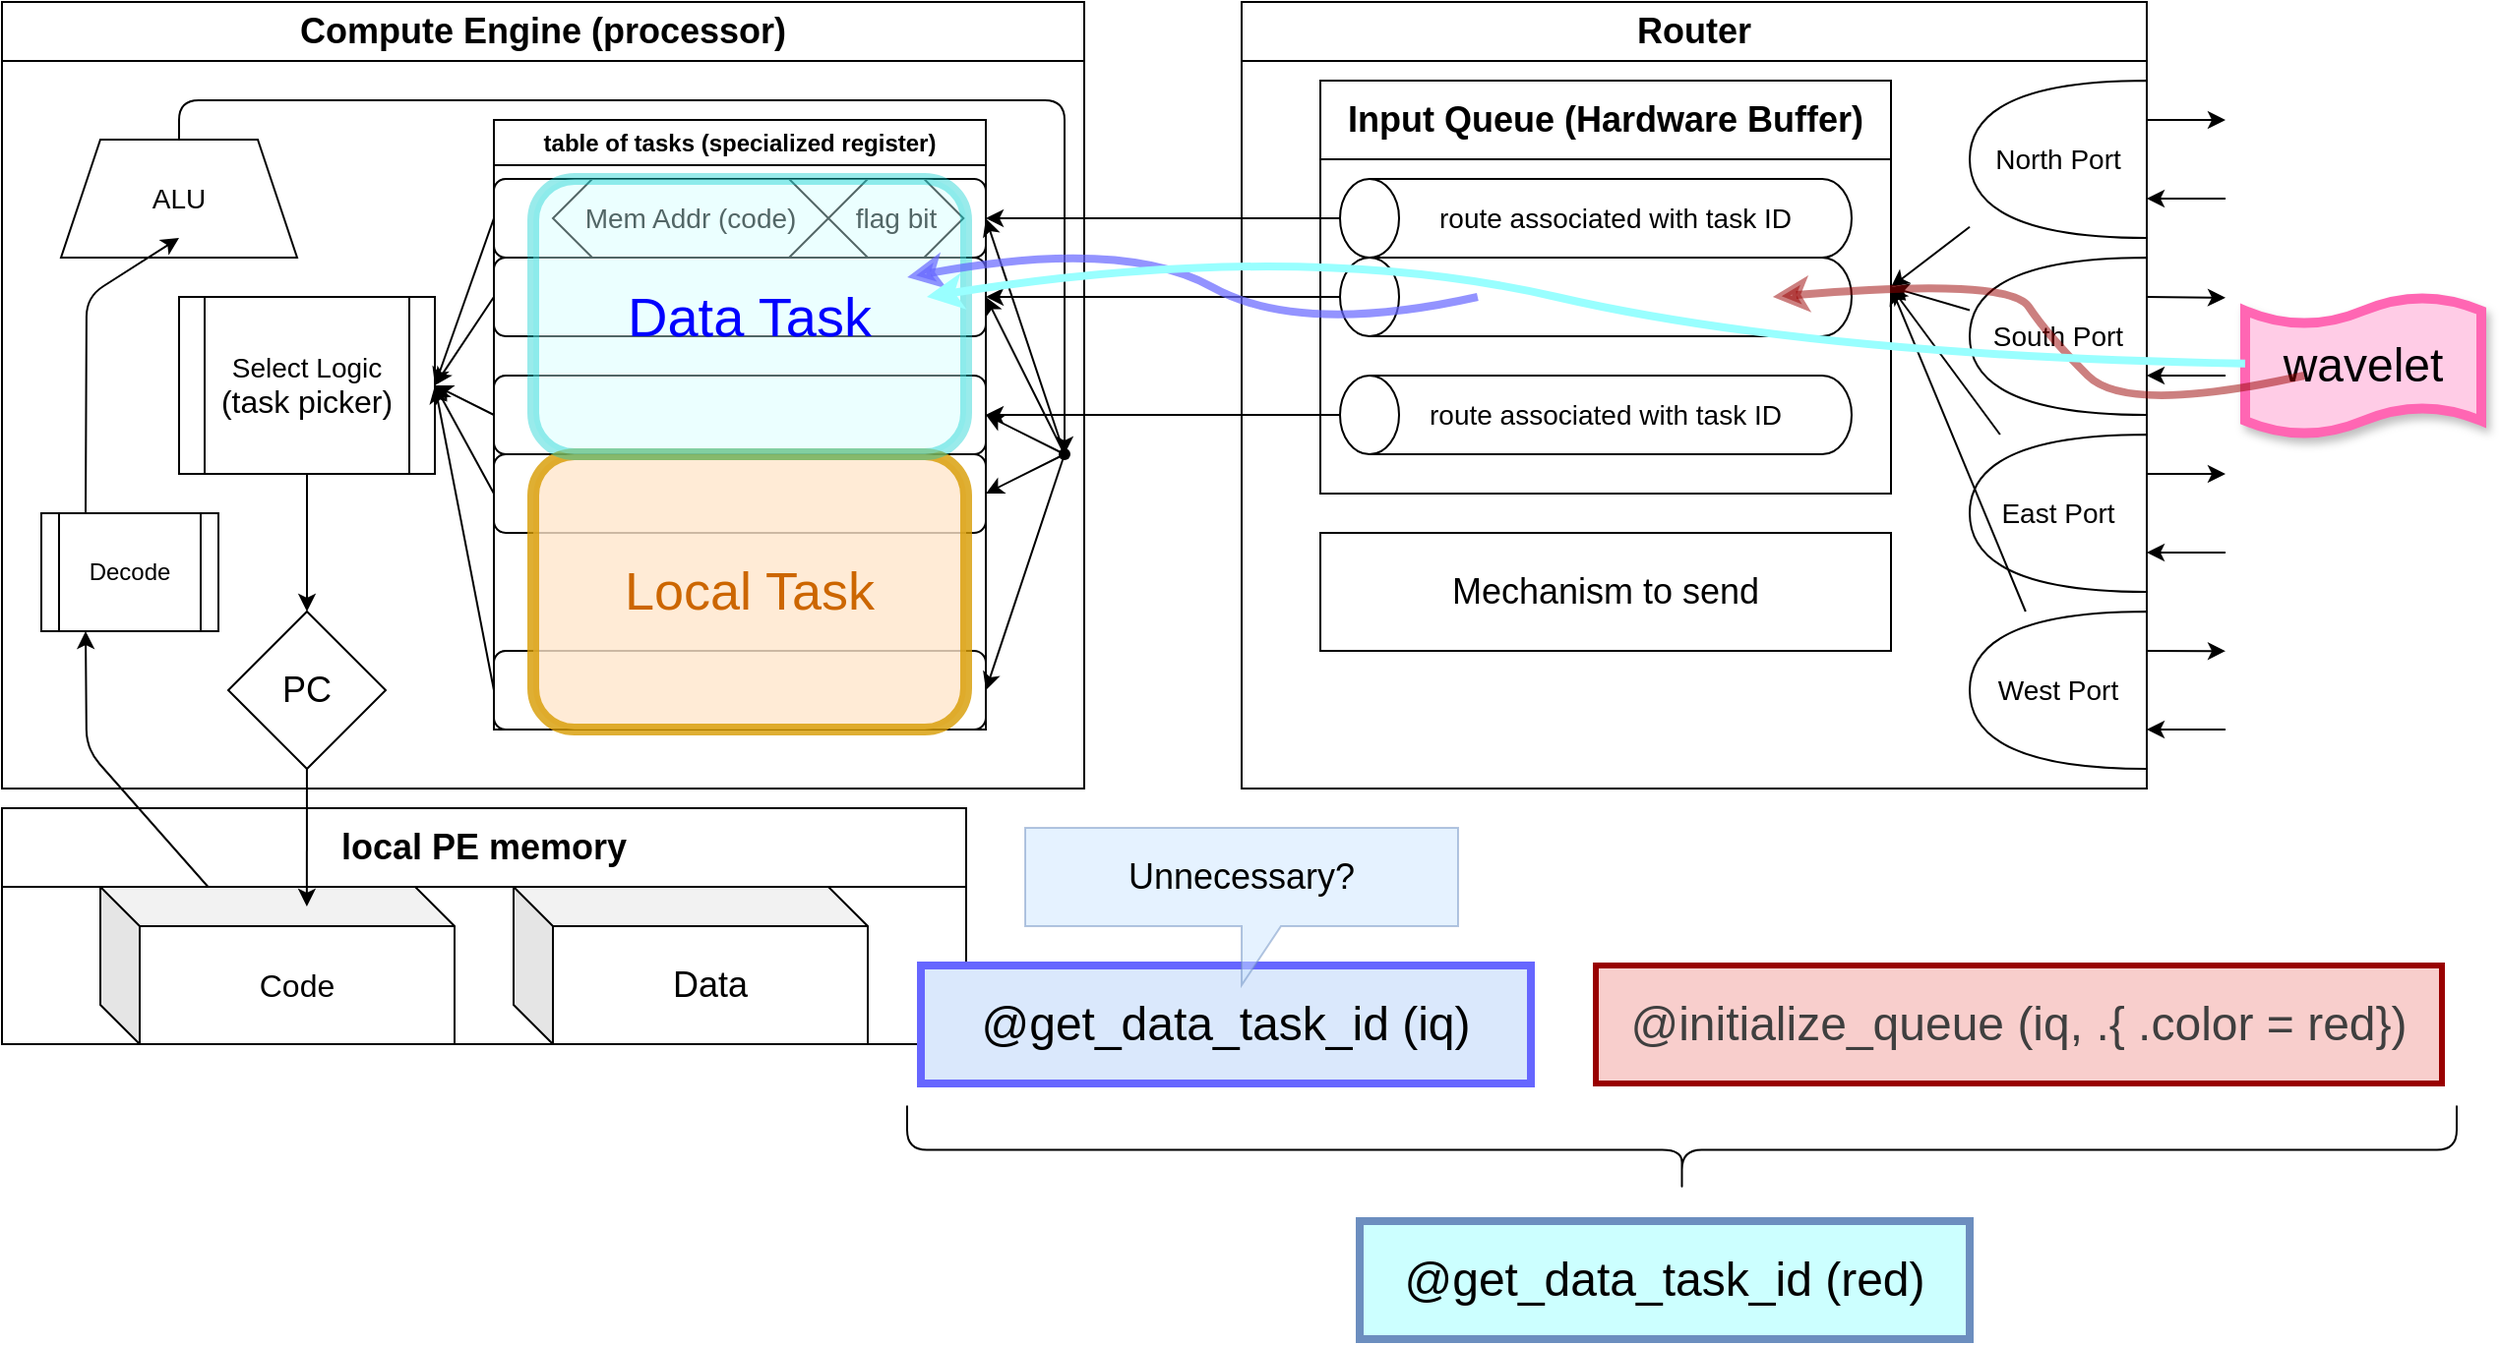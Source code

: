 <mxfile scale="4" border="0">
    <diagram id="1w3zh8Y8zIVVGSpIhVbL" name="example">
        <mxGraphModel dx="368" dy="537" grid="1" gridSize="10" guides="1" tooltips="1" connect="1" arrows="1" fold="1" page="1" pageScale="1" pageWidth="1654" pageHeight="1169" background="#ffffff" math="0" shadow="0">
            <root>
                <mxCell id="0"/>
                <mxCell id="1" parent="0"/>
                <mxCell id="13" value="&lt;font style=&quot;font-size: 18px;&quot;&gt;Compute Engine (processor)&lt;/font&gt;" style="swimlane;whiteSpace=wrap;html=1;startSize=30;" parent="1" vertex="1">
                    <mxGeometry x="50" y="310" width="550" height="400" as="geometry"/>
                </mxCell>
                <mxCell id="14" value="&lt;font style=&quot;font-size: 14px;&quot;&gt;ALU&lt;/font&gt;" style="shape=trapezoid;perimeter=trapezoidPerimeter;whiteSpace=wrap;html=1;fixedSize=1;" parent="13" vertex="1">
                    <mxGeometry x="30" y="70" width="120" height="60" as="geometry"/>
                </mxCell>
                <mxCell id="28" style="edgeStyle=none;html=1;entryX=0.5;entryY=0;entryDx=0;entryDy=0;" parent="13" source="7" target="26" edge="1">
                    <mxGeometry relative="1" as="geometry">
                        <Array as="points">
                            <mxPoint x="155" y="270"/>
                        </Array>
                    </mxGeometry>
                </mxCell>
                <mxCell id="7" value="&lt;font style=&quot;font-size: 14px;&quot;&gt;&lt;font style=&quot;&quot;&gt;Select&amp;nbsp;&lt;/font&gt;&lt;span style=&quot;background-color: transparent;&quot;&gt;Logic&lt;/span&gt;&lt;/font&gt;&lt;div&gt;&lt;font size=&quot;3&quot;&gt;(task picker)&lt;/font&gt;&lt;/div&gt;" style="shape=process;whiteSpace=wrap;html=1;backgroundOutline=1;" parent="13" vertex="1">
                    <mxGeometry x="90" y="150" width="130" height="90" as="geometry"/>
                </mxCell>
                <mxCell id="26" value="&lt;font style=&quot;font-size: 18px;&quot;&gt;PC&lt;/font&gt;" style="rhombus;whiteSpace=wrap;html=1;" parent="13" vertex="1">
                    <mxGeometry x="115" y="310" width="80" height="80" as="geometry"/>
                </mxCell>
                <mxCell id="36" value="Decode" style="shape=process;whiteSpace=wrap;html=1;backgroundOutline=1;" parent="13" vertex="1">
                    <mxGeometry x="20" y="260" width="90" height="60" as="geometry"/>
                </mxCell>
                <mxCell id="9" style="edgeStyle=none;html=1;exitX=0;exitY=0.5;exitDx=0;exitDy=0;entryX=1;entryY=0.5;entryDx=0;entryDy=0;" parent="13" source="3" target="7" edge="1">
                    <mxGeometry relative="1" as="geometry"/>
                </mxCell>
                <mxCell id="11" style="edgeStyle=none;html=1;exitX=0;exitY=0.5;exitDx=0;exitDy=0;entryX=1;entryY=0.5;entryDx=0;entryDy=0;" parent="13" source="6" target="7" edge="1">
                    <mxGeometry relative="1" as="geometry">
                        <mxPoint x="160" y="210" as="targetPoint"/>
                    </mxGeometry>
                </mxCell>
                <mxCell id="12" style="edgeStyle=none;html=1;exitX=0;exitY=0.5;exitDx=0;exitDy=0;entryX=1;entryY=0.5;entryDx=0;entryDy=0;" parent="13" source="5" target="7" edge="1">
                    <mxGeometry relative="1" as="geometry">
                        <mxPoint x="160" y="260" as="targetPoint"/>
                    </mxGeometry>
                </mxCell>
                <mxCell id="10" style="edgeStyle=none;html=1;exitX=0;exitY=0.5;exitDx=0;exitDy=0;entryX=1;entryY=0.5;entryDx=0;entryDy=0;" parent="13" source="4" target="7" edge="1">
                    <mxGeometry relative="1" as="geometry">
                        <mxPoint x="150" y="200" as="targetPoint"/>
                    </mxGeometry>
                </mxCell>
                <mxCell id="38" style="edgeStyle=none;html=1;exitX=0.25;exitY=0;exitDx=0;exitDy=0;entryX=0.5;entryY=0.833;entryDx=0;entryDy=0;entryPerimeter=0;" parent="13" source="36" target="14" edge="1">
                    <mxGeometry relative="1" as="geometry">
                        <Array as="points">
                            <mxPoint x="43" y="150"/>
                        </Array>
                    </mxGeometry>
                </mxCell>
                <mxCell id="39" value="" style="group" vertex="1" connectable="0" parent="13">
                    <mxGeometry x="250" y="60" width="250" height="310" as="geometry"/>
                </mxCell>
                <mxCell id="3" value="" style="rounded=1;whiteSpace=wrap;html=1;" parent="39" vertex="1">
                    <mxGeometry y="30" width="250.0" height="40" as="geometry"/>
                </mxCell>
                <mxCell id="2" value="table of tasks (specialized register)" style="swimlane;whiteSpace=wrap;html=1;" parent="39" vertex="1">
                    <mxGeometry width="250.0" height="310" as="geometry"/>
                </mxCell>
                <mxCell id="6" value="" style="rounded=1;whiteSpace=wrap;html=1;" parent="2" vertex="1">
                    <mxGeometry y="130" width="250.0" height="40" as="geometry"/>
                </mxCell>
                <mxCell id="5" value="" style="rounded=1;whiteSpace=wrap;html=1;" parent="2" vertex="1">
                    <mxGeometry y="270" width="250.0" height="40" as="geometry"/>
                </mxCell>
                <mxCell id="4" value="" style="rounded=1;whiteSpace=wrap;html=1;" parent="2" vertex="1">
                    <mxGeometry y="70" width="250.0" height="40" as="geometry"/>
                </mxCell>
                <mxCell id="43" value="" style="rounded=1;whiteSpace=wrap;html=1;" vertex="1" parent="2">
                    <mxGeometry y="170" width="250.0" height="40" as="geometry"/>
                </mxCell>
                <mxCell id="lTQZ8dkTj6trxgzpwAS2-74" value="&lt;font style=&quot;color: rgb(204, 102, 0); font-size: 27px;&quot;&gt;Local Task&lt;/font&gt;" style="rounded=1;whiteSpace=wrap;html=1;opacity=80;strokeWidth=6;glass=0;fillColor=#ffe6cc;strokeColor=#d79b00;" vertex="1" parent="2">
                    <mxGeometry x="20" y="170" width="220" height="140" as="geometry"/>
                </mxCell>
                <mxCell id="24" value="&lt;font style=&quot;font-size: 14px;&quot;&gt;Mem Addr (code)&lt;/font&gt;" style="shape=hexagon;perimeter=hexagonPerimeter2;whiteSpace=wrap;html=1;fixedSize=1;" parent="39" vertex="1">
                    <mxGeometry x="30" y="30" width="140" height="40" as="geometry"/>
                </mxCell>
                <mxCell id="25" value="&lt;font style=&quot;font-size: 14px;&quot;&gt;flag bit&lt;/font&gt;" style="shape=hexagon;perimeter=hexagonPerimeter2;whiteSpace=wrap;html=1;fixedSize=1;" parent="39" vertex="1">
                    <mxGeometry x="170" y="30" width="68.64" height="40" as="geometry"/>
                </mxCell>
                <mxCell id="lTQZ8dkTj6trxgzpwAS2-73" value="&lt;font style=&quot;color: rgb(0, 0, 255); font-size: 28px;&quot;&gt;Data Task&lt;/font&gt;" style="rounded=1;whiteSpace=wrap;html=1;opacity=40;strokeWidth=6;glass=0;fillColor=#CCFFFF;strokeColor=#00CCCC;fillStyle=auto;" vertex="1" parent="39">
                    <mxGeometry x="20" y="30" width="220" height="140" as="geometry"/>
                </mxCell>
                <mxCell id="45" style="edgeStyle=none;html=1;exitX=0;exitY=0.5;exitDx=0;exitDy=0;entryX=1;entryY=0.5;entryDx=0;entryDy=0;" edge="1" parent="13" source="43" target="7">
                    <mxGeometry relative="1" as="geometry"/>
                </mxCell>
                <mxCell id="16" value="&lt;font style=&quot;font-size: 18px;&quot;&gt;Router&lt;/font&gt;" style="swimlane;whiteSpace=wrap;html=1;startSize=30;" parent="1" vertex="1">
                    <mxGeometry x="680" y="310" width="460" height="400" as="geometry"/>
                </mxCell>
                <mxCell id="40" value="&lt;font style=&quot;font-size: 18px;&quot;&gt;Input Queue (Hardware Buffer)&lt;/font&gt;" style="swimlane;whiteSpace=wrap;html=1;startSize=40;" vertex="1" parent="16">
                    <mxGeometry x="40" y="40" width="290" height="210" as="geometry"/>
                </mxCell>
                <mxCell id="41" value="" style="shape=cylinder3;whiteSpace=wrap;html=1;boundedLbl=1;backgroundOutline=1;size=15;rotation=-90;" vertex="1" parent="40">
                    <mxGeometry x="120" y="-60" width="40" height="260" as="geometry"/>
                </mxCell>
                <mxCell id="42" value="" style="shape=cylinder3;whiteSpace=wrap;html=1;boundedLbl=1;backgroundOutline=1;size=15;rotation=-90;" vertex="1" parent="40">
                    <mxGeometry x="120" y="40" width="40" height="260" as="geometry"/>
                </mxCell>
                <mxCell id="48" value="&lt;font style=&quot;font-size: 14px;&quot;&gt;route associated with task ID&lt;/font&gt;" style="text;html=1;align=center;verticalAlign=middle;whiteSpace=wrap;rounded=0;" vertex="1" parent="40">
                    <mxGeometry x="50" y="55" width="200" height="30" as="geometry"/>
                </mxCell>
                <mxCell id="49" value="&lt;font style=&quot;font-size: 14px;&quot;&gt;route associated with task ID&lt;/font&gt;" style="text;html=1;align=center;verticalAlign=middle;whiteSpace=wrap;rounded=0;" vertex="1" parent="40">
                    <mxGeometry x="45" y="155" width="200" height="30" as="geometry"/>
                </mxCell>
                <mxCell id="50" value="" style="shape=cylinder3;whiteSpace=wrap;html=1;boundedLbl=1;backgroundOutline=1;size=15;rotation=-90;" vertex="1" parent="40">
                    <mxGeometry x="120" y="-20" width="40" height="260" as="geometry"/>
                </mxCell>
                <mxCell id="53" value="&lt;font style=&quot;font-size: 18px;&quot;&gt;Mechanism to send&lt;/font&gt;" style="rounded=0;whiteSpace=wrap;html=1;" vertex="1" parent="16">
                    <mxGeometry x="40" y="270" width="290" height="60" as="geometry"/>
                </mxCell>
                <mxCell id="66" value="" style="group" vertex="1" connectable="0" parent="16">
                    <mxGeometry x="370" y="40" width="130" height="350" as="geometry"/>
                </mxCell>
                <mxCell id="58" style="edgeStyle=none;html=1;exitX=0;exitY=0.75;exitDx=0;exitDy=0;exitPerimeter=0;" edge="1" parent="66" source="54">
                    <mxGeometry relative="1" as="geometry">
                        <mxPoint x="130" y="20" as="targetPoint"/>
                    </mxGeometry>
                </mxCell>
                <mxCell id="54" value="&lt;font style=&quot;font-size: 14px;&quot;&gt;North Port&lt;/font&gt;" style="shape=or;whiteSpace=wrap;html=1;direction=west;" vertex="1" parent="66">
                    <mxGeometry width="90" height="80" as="geometry"/>
                </mxCell>
                <mxCell id="60" style="edgeStyle=none;html=1;exitX=0;exitY=0.75;exitDx=0;exitDy=0;exitPerimeter=0;" edge="1" parent="66" source="55">
                    <mxGeometry relative="1" as="geometry">
                        <mxPoint x="130" y="110.4" as="targetPoint"/>
                    </mxGeometry>
                </mxCell>
                <mxCell id="55" value="&lt;font style=&quot;font-size: 14px;&quot;&gt;South Port&lt;/font&gt;" style="shape=or;whiteSpace=wrap;html=1;direction=west;" vertex="1" parent="66">
                    <mxGeometry y="90" width="90" height="80" as="geometry"/>
                </mxCell>
                <mxCell id="62" style="edgeStyle=none;html=1;exitX=0;exitY=0.75;exitDx=0;exitDy=0;exitPerimeter=0;" edge="1" parent="66" source="56">
                    <mxGeometry relative="1" as="geometry">
                        <mxPoint x="130" y="200" as="targetPoint"/>
                    </mxGeometry>
                </mxCell>
                <mxCell id="56" value="&lt;font style=&quot;font-size: 14px;&quot;&gt;East Port&lt;/font&gt;" style="shape=or;whiteSpace=wrap;html=1;direction=west;" vertex="1" parent="66">
                    <mxGeometry y="180" width="90" height="80" as="geometry"/>
                </mxCell>
                <mxCell id="64" style="edgeStyle=none;html=1;exitX=0;exitY=0.75;exitDx=0;exitDy=0;exitPerimeter=0;" edge="1" parent="66" source="57">
                    <mxGeometry relative="1" as="geometry">
                        <mxPoint x="130" y="290.091" as="targetPoint"/>
                    </mxGeometry>
                </mxCell>
                <mxCell id="57" value="&lt;font style=&quot;font-size: 14px;&quot;&gt;West Port&lt;/font&gt;" style="shape=or;whiteSpace=wrap;html=1;direction=west;" vertex="1" parent="66">
                    <mxGeometry y="270" width="90" height="80" as="geometry"/>
                </mxCell>
                <mxCell id="68" style="edgeStyle=none;html=1;entryX=1;entryY=0.5;entryDx=0;entryDy=0;" edge="1" parent="16" source="54" target="40">
                    <mxGeometry relative="1" as="geometry"/>
                </mxCell>
                <mxCell id="69" style="edgeStyle=none;html=1;entryX=1;entryY=0.5;entryDx=0;entryDy=0;" edge="1" parent="16" source="55" target="40">
                    <mxGeometry relative="1" as="geometry">
                        <mxPoint x="340.0" y="160" as="targetPoint"/>
                    </mxGeometry>
                </mxCell>
                <mxCell id="70" style="edgeStyle=none;html=1;entryX=1;entryY=0.5;entryDx=0;entryDy=0;" edge="1" parent="16" source="56" target="40">
                    <mxGeometry relative="1" as="geometry"/>
                </mxCell>
                <mxCell id="71" style="edgeStyle=none;html=1;entryX=1;entryY=0.5;entryDx=0;entryDy=0;" edge="1" parent="16" source="57" target="40">
                    <mxGeometry relative="1" as="geometry"/>
                </mxCell>
                <mxCell id="20" style="edgeStyle=none;html=1;entryX=1;entryY=0.5;entryDx=0;entryDy=0;" parent="1" source="17" target="3" edge="1">
                    <mxGeometry relative="1" as="geometry"/>
                </mxCell>
                <mxCell id="21" style="edgeStyle=none;html=1;entryX=1;entryY=0.5;entryDx=0;entryDy=0;" parent="1" source="17" target="4" edge="1">
                    <mxGeometry relative="1" as="geometry"/>
                </mxCell>
                <mxCell id="22" style="edgeStyle=none;html=1;entryX=1;entryY=0.5;entryDx=0;entryDy=0;" parent="1" source="17" target="6" edge="1">
                    <mxGeometry relative="1" as="geometry"/>
                </mxCell>
                <mxCell id="23" style="edgeStyle=none;html=1;entryX=1;entryY=0.5;entryDx=0;entryDy=0;" parent="1" source="17" target="5" edge="1">
                    <mxGeometry relative="1" as="geometry"/>
                </mxCell>
                <mxCell id="44" style="edgeStyle=none;html=1;entryX=1;entryY=0.5;entryDx=0;entryDy=0;" edge="1" parent="1" source="17" target="43">
                    <mxGeometry relative="1" as="geometry"/>
                </mxCell>
                <mxCell id="17" value="" style="shape=waypoint;sketch=0;fillStyle=solid;size=6;pointerEvents=1;points=[];fillColor=none;resizable=0;rotatable=0;perimeter=centerPerimeter;snapToPoint=1;" parent="1" vertex="1">
                    <mxGeometry x="580" y="530" width="20" height="20" as="geometry"/>
                </mxCell>
                <mxCell id="19" style="edgeStyle=none;html=1;exitX=0.5;exitY=0;exitDx=0;exitDy=0;entryX=0.617;entryY=0.988;entryDx=0;entryDy=0;entryPerimeter=0;" parent="1" source="14" target="17" edge="1">
                    <mxGeometry relative="1" as="geometry">
                        <Array as="points">
                            <mxPoint x="140" y="360"/>
                            <mxPoint x="590" y="360"/>
                        </Array>
                    </mxGeometry>
                </mxCell>
                <mxCell id="29" value="&lt;span style=&quot;font-size: 18px;&quot;&gt;local PE memory&lt;/span&gt;" style="swimlane;whiteSpace=wrap;html=1;startSize=40;" parent="1" vertex="1">
                    <mxGeometry x="50" y="720" width="490" height="120" as="geometry"/>
                </mxCell>
                <mxCell id="30" value="&lt;font size=&quot;3&quot;&gt;Code&lt;/font&gt;" style="shape=cube;whiteSpace=wrap;html=1;boundedLbl=1;backgroundOutline=1;darkOpacity=0.05;darkOpacity2=0.1;" parent="29" vertex="1">
                    <mxGeometry x="50" y="40" width="180" height="80" as="geometry"/>
                </mxCell>
                <mxCell id="31" value="&lt;font style=&quot;font-size: 18px;&quot;&gt;Data&lt;/font&gt;" style="shape=cube;whiteSpace=wrap;html=1;boundedLbl=1;backgroundOutline=1;darkOpacity=0.05;darkOpacity2=0.1;" parent="29" vertex="1">
                    <mxGeometry x="260" y="40" width="180" height="80" as="geometry"/>
                </mxCell>
                <mxCell id="32" style="edgeStyle=none;html=1;entryX=0.583;entryY=0.125;entryDx=0;entryDy=0;entryPerimeter=0;" parent="1" source="26" target="30" edge="1">
                    <mxGeometry relative="1" as="geometry"/>
                </mxCell>
                <mxCell id="37" style="edgeStyle=none;html=1;entryX=0.25;entryY=1;entryDx=0;entryDy=0;" parent="1" source="30" target="36" edge="1">
                    <mxGeometry relative="1" as="geometry">
                        <Array as="points">
                            <mxPoint x="93" y="690"/>
                        </Array>
                    </mxGeometry>
                </mxCell>
                <mxCell id="46" style="edgeStyle=none;html=1;" edge="1" parent="1" source="41" target="3">
                    <mxGeometry relative="1" as="geometry">
                        <mxPoint x="630" y="380" as="targetPoint"/>
                    </mxGeometry>
                </mxCell>
                <mxCell id="47" style="edgeStyle=none;html=1;entryX=1;entryY=0.5;entryDx=0;entryDy=0;" edge="1" parent="1" source="42" target="6">
                    <mxGeometry relative="1" as="geometry"/>
                </mxCell>
                <mxCell id="51" style="edgeStyle=none;html=1;entryX=1;entryY=0.5;entryDx=0;entryDy=0;" edge="1" parent="1" source="50" target="4">
                    <mxGeometry relative="1" as="geometry"/>
                </mxCell>
                <mxCell id="59" value="" style="endArrow=classic;html=1;entryX=0;entryY=0.25;entryDx=0;entryDy=0;entryPerimeter=0;" edge="1" parent="1" target="54">
                    <mxGeometry width="50" height="50" relative="1" as="geometry">
                        <mxPoint x="1180" y="410" as="sourcePoint"/>
                        <mxPoint x="1200" y="430" as="targetPoint"/>
                    </mxGeometry>
                </mxCell>
                <mxCell id="61" value="" style="endArrow=classic;html=1;entryX=0;entryY=0.25;entryDx=0;entryDy=0;entryPerimeter=0;" edge="1" parent="1" target="55">
                    <mxGeometry width="50" height="50" relative="1" as="geometry">
                        <mxPoint x="1180" y="500" as="sourcePoint"/>
                        <mxPoint x="1200" y="500" as="targetPoint"/>
                    </mxGeometry>
                </mxCell>
                <mxCell id="63" value="" style="endArrow=classic;html=1;entryX=0;entryY=0.25;entryDx=0;entryDy=0;entryPerimeter=0;" edge="1" parent="1" target="56">
                    <mxGeometry width="50" height="50" relative="1" as="geometry">
                        <mxPoint x="1180" y="590" as="sourcePoint"/>
                        <mxPoint x="1180" y="520" as="targetPoint"/>
                    </mxGeometry>
                </mxCell>
                <mxCell id="65" value="" style="endArrow=classic;html=1;entryX=0;entryY=0.25;entryDx=0;entryDy=0;entryPerimeter=0;" edge="1" parent="1" target="57">
                    <mxGeometry width="50" height="50" relative="1" as="geometry">
                        <mxPoint x="1180" y="680" as="sourcePoint"/>
                        <mxPoint x="1180" y="520" as="targetPoint"/>
                    </mxGeometry>
                </mxCell>
                <mxCell id="lTQZ8dkTj6trxgzpwAS2-71" value="&lt;font style=&quot;font-size: 24px;&quot;&gt;wavelet&lt;/font&gt;" style="shape=tape;whiteSpace=wrap;html=1;size=0.2;strokeWidth=5;shadow=1;strokeColor=#FF66B3;fillColor=#FFCCE6;" vertex="1" parent="1">
                    <mxGeometry x="1190" y="460" width="120" height="70" as="geometry"/>
                </mxCell>
                <mxCell id="lTQZ8dkTj6trxgzpwAS2-72" value="" style="curved=1;endArrow=classic;html=1;entryX=0.5;entryY=0.846;entryDx=0;entryDy=0;strokeWidth=4;opacity=50;entryPerimeter=0;strokeColor=#990000;" edge="1" parent="1" target="50">
                    <mxGeometry width="50" height="50" relative="1" as="geometry">
                        <mxPoint x="1220" y="500" as="sourcePoint"/>
                        <mxPoint x="1130" y="550" as="targetPoint"/>
                        <Array as="points">
                            <mxPoint x="1130" y="520"/>
                            <mxPoint x="1090" y="480"/>
                            <mxPoint x="1070" y="450"/>
                        </Array>
                    </mxGeometry>
                </mxCell>
                <mxCell id="lTQZ8dkTj6trxgzpwAS2-75" value="&lt;span style=&quot;color: rgb(63, 63, 63); font-size: 24px;&quot;&gt;@initialize_queue (iq, .{ .color = red})&lt;/span&gt;" style="rounded=0;whiteSpace=wrap;html=1;fillColor=#f8cecc;strokeColor=#990000;strokeWidth=3;align=center;" vertex="1" parent="1">
                    <mxGeometry x="860" y="800" width="430" height="60" as="geometry"/>
                </mxCell>
                <mxCell id="lTQZ8dkTj6trxgzpwAS2-77" value="&lt;font style=&quot;font-size: 24px;&quot;&gt;@get_data_task_id (iq)&lt;/font&gt;" style="rounded=0;whiteSpace=wrap;html=1;fillColor=#dae8fc;strokeColor=#6666FF;strokeWidth=4;" vertex="1" parent="1">
                    <mxGeometry x="517" y="800" width="310" height="60" as="geometry"/>
                </mxCell>
                <mxCell id="lTQZ8dkTj6trxgzpwAS2-78" value="" style="shape=curlyBracket;whiteSpace=wrap;html=1;rounded=1;flipH=1;labelPosition=right;verticalLabelPosition=middle;align=left;verticalAlign=middle;rotation=90;" vertex="1" parent="1">
                    <mxGeometry x="881.25" y="500" width="45" height="787.5" as="geometry"/>
                </mxCell>
                <mxCell id="lTQZ8dkTj6trxgzpwAS2-79" value="&lt;font style=&quot;font-size: 24px;&quot;&gt;@get_data_task_id (red)&lt;/font&gt;" style="rounded=0;whiteSpace=wrap;html=1;fillColor=#CCFFFF;strokeColor=#6c8ebf;strokeWidth=4;" vertex="1" parent="1">
                    <mxGeometry x="740" y="930" width="310" height="60" as="geometry"/>
                </mxCell>
                <mxCell id="lTQZ8dkTj6trxgzpwAS2-80" value="" style="curved=1;endArrow=classic;html=1;entryX=0.864;entryY=0.357;entryDx=0;entryDy=0;entryPerimeter=0;exitX=0.5;exitY=0.269;exitDx=0;exitDy=0;exitPerimeter=0;strokeWidth=4;strokeColor=#6666FF;opacity=70;" edge="1" parent="1" source="50" target="lTQZ8dkTj6trxgzpwAS2-73">
                    <mxGeometry width="50" height="50" relative="1" as="geometry">
                        <mxPoint x="770" y="490" as="sourcePoint"/>
                        <mxPoint x="870" y="600" as="targetPoint"/>
                        <Array as="points">
                            <mxPoint x="710" y="480"/>
                            <mxPoint x="620" y="430"/>
                        </Array>
                    </mxGeometry>
                </mxCell>
                <mxCell id="lTQZ8dkTj6trxgzpwAS2-82" value="" style="curved=1;endArrow=classic;html=1;entryX=0.864;entryY=0.357;entryDx=0;entryDy=0;entryPerimeter=0;strokeWidth=4;strokeColor=#99FFFF;" edge="1" parent="1" source="lTQZ8dkTj6trxgzpwAS2-71">
                    <mxGeometry width="50" height="50" relative="1" as="geometry">
                        <mxPoint x="810" y="470" as="sourcePoint"/>
                        <mxPoint x="520" y="460" as="targetPoint"/>
                        <Array as="points">
                            <mxPoint x="970" y="490"/>
                            <mxPoint x="710" y="430"/>
                        </Array>
                    </mxGeometry>
                </mxCell>
                <mxCell id="lTQZ8dkTj6trxgzpwAS2-83" value="&lt;font style=&quot;font-size: 18px;&quot;&gt;&lt;font style=&quot;&quot;&gt;Unnecessary&lt;/font&gt;?&lt;/font&gt;" style="shape=callout;whiteSpace=wrap;html=1;perimeter=calloutPerimeter;fillColor=#CCE5FF;strokeColor=#6c8ebf;opacity=50;" vertex="1" parent="1">
                    <mxGeometry x="570" y="730" width="220" height="80" as="geometry"/>
                </mxCell>
            </root>
        </mxGraphModel>
    </diagram>
    <diagram name="backup" id="0Wp5c9FKKZxRUf-dMzcK">
        <mxGraphModel dx="952" dy="805" grid="1" gridSize="10" guides="1" tooltips="1" connect="1" arrows="1" fold="1" page="1" pageScale="1" pageWidth="1654" pageHeight="1169" background="#ffffff" math="0" shadow="0">
            <root>
                <mxCell id="Wf_ZJ3Y_NDI6wmYYrGZs-0"/>
                <mxCell id="Wf_ZJ3Y_NDI6wmYYrGZs-1" parent="Wf_ZJ3Y_NDI6wmYYrGZs-0"/>
                <mxCell id="Wf_ZJ3Y_NDI6wmYYrGZs-2" value="&lt;font style=&quot;font-size: 18px;&quot;&gt;Compute Engine (processor)&lt;/font&gt;" style="swimlane;whiteSpace=wrap;html=1;startSize=30;" vertex="1" parent="Wf_ZJ3Y_NDI6wmYYrGZs-1">
                    <mxGeometry x="50" y="310" width="550" height="400" as="geometry"/>
                </mxCell>
                <mxCell id="Wf_ZJ3Y_NDI6wmYYrGZs-3" value="&lt;font style=&quot;font-size: 14px;&quot;&gt;ALU&lt;/font&gt;" style="shape=trapezoid;perimeter=trapezoidPerimeter;whiteSpace=wrap;html=1;fixedSize=1;" vertex="1" parent="Wf_ZJ3Y_NDI6wmYYrGZs-2">
                    <mxGeometry x="30" y="70" width="120" height="60" as="geometry"/>
                </mxCell>
                <mxCell id="Wf_ZJ3Y_NDI6wmYYrGZs-4" style="edgeStyle=none;html=1;entryX=0.5;entryY=0;entryDx=0;entryDy=0;" edge="1" parent="Wf_ZJ3Y_NDI6wmYYrGZs-2" source="Wf_ZJ3Y_NDI6wmYYrGZs-5" target="Wf_ZJ3Y_NDI6wmYYrGZs-6">
                    <mxGeometry relative="1" as="geometry">
                        <Array as="points">
                            <mxPoint x="155" y="270"/>
                        </Array>
                    </mxGeometry>
                </mxCell>
                <mxCell id="Wf_ZJ3Y_NDI6wmYYrGZs-5" value="&lt;font style=&quot;font-size: 14px;&quot;&gt;&lt;font style=&quot;&quot;&gt;Select&amp;nbsp;&lt;/font&gt;&lt;span style=&quot;background-color: transparent;&quot;&gt;Logic&lt;/span&gt;&lt;/font&gt;&lt;div&gt;&lt;font size=&quot;3&quot;&gt;(task picker)&lt;/font&gt;&lt;/div&gt;" style="shape=process;whiteSpace=wrap;html=1;backgroundOutline=1;" vertex="1" parent="Wf_ZJ3Y_NDI6wmYYrGZs-2">
                    <mxGeometry x="90" y="150" width="130" height="90" as="geometry"/>
                </mxCell>
                <mxCell id="Wf_ZJ3Y_NDI6wmYYrGZs-6" value="&lt;font style=&quot;font-size: 18px;&quot;&gt;PC&lt;/font&gt;" style="rhombus;whiteSpace=wrap;html=1;" vertex="1" parent="Wf_ZJ3Y_NDI6wmYYrGZs-2">
                    <mxGeometry x="115" y="310" width="80" height="80" as="geometry"/>
                </mxCell>
                <mxCell id="Wf_ZJ3Y_NDI6wmYYrGZs-7" value="Decode" style="shape=process;whiteSpace=wrap;html=1;backgroundOutline=1;" vertex="1" parent="Wf_ZJ3Y_NDI6wmYYrGZs-2">
                    <mxGeometry x="20" y="260" width="90" height="60" as="geometry"/>
                </mxCell>
                <mxCell id="Wf_ZJ3Y_NDI6wmYYrGZs-8" style="edgeStyle=none;html=1;exitX=0;exitY=0.5;exitDx=0;exitDy=0;entryX=1;entryY=0.5;entryDx=0;entryDy=0;" edge="1" parent="Wf_ZJ3Y_NDI6wmYYrGZs-2" source="Wf_ZJ3Y_NDI6wmYYrGZs-14" target="Wf_ZJ3Y_NDI6wmYYrGZs-5">
                    <mxGeometry relative="1" as="geometry"/>
                </mxCell>
                <mxCell id="Wf_ZJ3Y_NDI6wmYYrGZs-9" style="edgeStyle=none;html=1;exitX=0;exitY=0.5;exitDx=0;exitDy=0;entryX=1;entryY=0.5;entryDx=0;entryDy=0;" edge="1" parent="Wf_ZJ3Y_NDI6wmYYrGZs-2" source="Wf_ZJ3Y_NDI6wmYYrGZs-16" target="Wf_ZJ3Y_NDI6wmYYrGZs-5">
                    <mxGeometry relative="1" as="geometry">
                        <mxPoint x="160" y="210" as="targetPoint"/>
                    </mxGeometry>
                </mxCell>
                <mxCell id="Wf_ZJ3Y_NDI6wmYYrGZs-10" style="edgeStyle=none;html=1;exitX=0;exitY=0.5;exitDx=0;exitDy=0;entryX=1;entryY=0.5;entryDx=0;entryDy=0;" edge="1" parent="Wf_ZJ3Y_NDI6wmYYrGZs-2" source="Wf_ZJ3Y_NDI6wmYYrGZs-17" target="Wf_ZJ3Y_NDI6wmYYrGZs-5">
                    <mxGeometry relative="1" as="geometry">
                        <mxPoint x="160" y="260" as="targetPoint"/>
                    </mxGeometry>
                </mxCell>
                <mxCell id="Wf_ZJ3Y_NDI6wmYYrGZs-11" style="edgeStyle=none;html=1;exitX=0;exitY=0.5;exitDx=0;exitDy=0;entryX=1;entryY=0.5;entryDx=0;entryDy=0;" edge="1" parent="Wf_ZJ3Y_NDI6wmYYrGZs-2" source="Wf_ZJ3Y_NDI6wmYYrGZs-18" target="Wf_ZJ3Y_NDI6wmYYrGZs-5">
                    <mxGeometry relative="1" as="geometry">
                        <mxPoint x="150" y="200" as="targetPoint"/>
                    </mxGeometry>
                </mxCell>
                <mxCell id="Wf_ZJ3Y_NDI6wmYYrGZs-12" style="edgeStyle=none;html=1;exitX=0.25;exitY=0;exitDx=0;exitDy=0;entryX=0.5;entryY=0.833;entryDx=0;entryDy=0;entryPerimeter=0;" edge="1" parent="Wf_ZJ3Y_NDI6wmYYrGZs-2" source="Wf_ZJ3Y_NDI6wmYYrGZs-7" target="Wf_ZJ3Y_NDI6wmYYrGZs-3">
                    <mxGeometry relative="1" as="geometry">
                        <Array as="points">
                            <mxPoint x="43" y="150"/>
                        </Array>
                    </mxGeometry>
                </mxCell>
                <mxCell id="Wf_ZJ3Y_NDI6wmYYrGZs-13" value="" style="group" vertex="1" connectable="0" parent="Wf_ZJ3Y_NDI6wmYYrGZs-2">
                    <mxGeometry x="250" y="60" width="250" height="310" as="geometry"/>
                </mxCell>
                <mxCell id="Wf_ZJ3Y_NDI6wmYYrGZs-14" value="" style="rounded=1;whiteSpace=wrap;html=1;" vertex="1" parent="Wf_ZJ3Y_NDI6wmYYrGZs-13">
                    <mxGeometry y="30" width="250.0" height="40" as="geometry"/>
                </mxCell>
                <mxCell id="Wf_ZJ3Y_NDI6wmYYrGZs-15" value="table of tasks (specialized register)" style="swimlane;whiteSpace=wrap;html=1;" vertex="1" parent="Wf_ZJ3Y_NDI6wmYYrGZs-13">
                    <mxGeometry width="250.0" height="310" as="geometry"/>
                </mxCell>
                <mxCell id="Wf_ZJ3Y_NDI6wmYYrGZs-16" value="" style="rounded=1;whiteSpace=wrap;html=1;" vertex="1" parent="Wf_ZJ3Y_NDI6wmYYrGZs-15">
                    <mxGeometry y="130" width="250.0" height="40" as="geometry"/>
                </mxCell>
                <mxCell id="Wf_ZJ3Y_NDI6wmYYrGZs-17" value="" style="rounded=1;whiteSpace=wrap;html=1;" vertex="1" parent="Wf_ZJ3Y_NDI6wmYYrGZs-15">
                    <mxGeometry y="270" width="250.0" height="40" as="geometry"/>
                </mxCell>
                <mxCell id="Wf_ZJ3Y_NDI6wmYYrGZs-18" value="" style="rounded=1;whiteSpace=wrap;html=1;" vertex="1" parent="Wf_ZJ3Y_NDI6wmYYrGZs-15">
                    <mxGeometry y="70" width="250.0" height="40" as="geometry"/>
                </mxCell>
                <mxCell id="Wf_ZJ3Y_NDI6wmYYrGZs-19" value="" style="rounded=1;whiteSpace=wrap;html=1;" vertex="1" parent="Wf_ZJ3Y_NDI6wmYYrGZs-15">
                    <mxGeometry y="170" width="250.0" height="40" as="geometry"/>
                </mxCell>
                <mxCell id="Wf_ZJ3Y_NDI6wmYYrGZs-20" value="&lt;font style=&quot;font-size: 14px;&quot;&gt;Mem Addr (code)&lt;/font&gt;" style="shape=hexagon;perimeter=hexagonPerimeter2;whiteSpace=wrap;html=1;fixedSize=1;" vertex="1" parent="Wf_ZJ3Y_NDI6wmYYrGZs-13">
                    <mxGeometry x="30" y="30" width="140" height="40" as="geometry"/>
                </mxCell>
                <mxCell id="Wf_ZJ3Y_NDI6wmYYrGZs-21" value="&lt;font style=&quot;font-size: 14px;&quot;&gt;flag bit&lt;/font&gt;" style="shape=hexagon;perimeter=hexagonPerimeter2;whiteSpace=wrap;html=1;fixedSize=1;" vertex="1" parent="Wf_ZJ3Y_NDI6wmYYrGZs-13">
                    <mxGeometry x="170" y="30" width="68.64" height="40" as="geometry"/>
                </mxCell>
                <mxCell id="Wf_ZJ3Y_NDI6wmYYrGZs-22" style="edgeStyle=none;html=1;exitX=0;exitY=0.5;exitDx=0;exitDy=0;entryX=1;entryY=0.5;entryDx=0;entryDy=0;" edge="1" parent="Wf_ZJ3Y_NDI6wmYYrGZs-2" source="Wf_ZJ3Y_NDI6wmYYrGZs-19" target="Wf_ZJ3Y_NDI6wmYYrGZs-5">
                    <mxGeometry relative="1" as="geometry"/>
                </mxCell>
                <mxCell id="Wf_ZJ3Y_NDI6wmYYrGZs-23" value="&lt;font style=&quot;font-size: 18px;&quot;&gt;Router&lt;/font&gt;" style="swimlane;whiteSpace=wrap;html=1;startSize=30;" vertex="1" parent="Wf_ZJ3Y_NDI6wmYYrGZs-1">
                    <mxGeometry x="680" y="310" width="460" height="400" as="geometry"/>
                </mxCell>
                <mxCell id="Wf_ZJ3Y_NDI6wmYYrGZs-24" value="&lt;font style=&quot;font-size: 18px;&quot;&gt;Input Queue (Hardware Buffer)&lt;/font&gt;" style="swimlane;whiteSpace=wrap;html=1;startSize=40;" vertex="1" parent="Wf_ZJ3Y_NDI6wmYYrGZs-23">
                    <mxGeometry x="40" y="40" width="290" height="210" as="geometry"/>
                </mxCell>
                <mxCell id="Wf_ZJ3Y_NDI6wmYYrGZs-25" value="" style="shape=cylinder3;whiteSpace=wrap;html=1;boundedLbl=1;backgroundOutline=1;size=15;rotation=-90;" vertex="1" parent="Wf_ZJ3Y_NDI6wmYYrGZs-24">
                    <mxGeometry x="120" y="-60" width="40" height="260" as="geometry"/>
                </mxCell>
                <mxCell id="Wf_ZJ3Y_NDI6wmYYrGZs-26" value="" style="shape=cylinder3;whiteSpace=wrap;html=1;boundedLbl=1;backgroundOutline=1;size=15;rotation=-90;" vertex="1" parent="Wf_ZJ3Y_NDI6wmYYrGZs-24">
                    <mxGeometry x="120" y="40" width="40" height="260" as="geometry"/>
                </mxCell>
                <mxCell id="Wf_ZJ3Y_NDI6wmYYrGZs-27" value="&lt;font style=&quot;font-size: 14px;&quot;&gt;route associated with task ID&lt;/font&gt;" style="text;html=1;align=center;verticalAlign=middle;whiteSpace=wrap;rounded=0;" vertex="1" parent="Wf_ZJ3Y_NDI6wmYYrGZs-24">
                    <mxGeometry x="50" y="55" width="200" height="30" as="geometry"/>
                </mxCell>
                <mxCell id="Wf_ZJ3Y_NDI6wmYYrGZs-28" value="&lt;font style=&quot;font-size: 14px;&quot;&gt;route associated with task ID&lt;/font&gt;" style="text;html=1;align=center;verticalAlign=middle;whiteSpace=wrap;rounded=0;" vertex="1" parent="Wf_ZJ3Y_NDI6wmYYrGZs-24">
                    <mxGeometry x="45" y="155" width="200" height="30" as="geometry"/>
                </mxCell>
                <mxCell id="Wf_ZJ3Y_NDI6wmYYrGZs-29" value="" style="shape=cylinder3;whiteSpace=wrap;html=1;boundedLbl=1;backgroundOutline=1;size=15;rotation=-90;" vertex="1" parent="Wf_ZJ3Y_NDI6wmYYrGZs-24">
                    <mxGeometry x="120" y="-20" width="40" height="260" as="geometry"/>
                </mxCell>
                <mxCell id="Wf_ZJ3Y_NDI6wmYYrGZs-30" value="&lt;font style=&quot;font-size: 18px;&quot;&gt;Mechanism to send&lt;/font&gt;" style="rounded=0;whiteSpace=wrap;html=1;" vertex="1" parent="Wf_ZJ3Y_NDI6wmYYrGZs-23">
                    <mxGeometry x="40" y="270" width="290" height="60" as="geometry"/>
                </mxCell>
                <mxCell id="Wf_ZJ3Y_NDI6wmYYrGZs-31" value="" style="group" vertex="1" connectable="0" parent="Wf_ZJ3Y_NDI6wmYYrGZs-23">
                    <mxGeometry x="370" y="40" width="130" height="350" as="geometry"/>
                </mxCell>
                <mxCell id="Wf_ZJ3Y_NDI6wmYYrGZs-32" style="edgeStyle=none;html=1;exitX=0;exitY=0.75;exitDx=0;exitDy=0;exitPerimeter=0;" edge="1" parent="Wf_ZJ3Y_NDI6wmYYrGZs-31" source="Wf_ZJ3Y_NDI6wmYYrGZs-33">
                    <mxGeometry relative="1" as="geometry">
                        <mxPoint x="130" y="20" as="targetPoint"/>
                    </mxGeometry>
                </mxCell>
                <mxCell id="Wf_ZJ3Y_NDI6wmYYrGZs-33" value="&lt;font style=&quot;font-size: 14px;&quot;&gt;North Port&lt;/font&gt;" style="shape=or;whiteSpace=wrap;html=1;direction=west;" vertex="1" parent="Wf_ZJ3Y_NDI6wmYYrGZs-31">
                    <mxGeometry width="90" height="80" as="geometry"/>
                </mxCell>
                <mxCell id="Wf_ZJ3Y_NDI6wmYYrGZs-34" style="edgeStyle=none;html=1;exitX=0;exitY=0.75;exitDx=0;exitDy=0;exitPerimeter=0;" edge="1" parent="Wf_ZJ3Y_NDI6wmYYrGZs-31" source="Wf_ZJ3Y_NDI6wmYYrGZs-35">
                    <mxGeometry relative="1" as="geometry">
                        <mxPoint x="130" y="110.4" as="targetPoint"/>
                    </mxGeometry>
                </mxCell>
                <mxCell id="Wf_ZJ3Y_NDI6wmYYrGZs-35" value="&lt;font style=&quot;font-size: 14px;&quot;&gt;South Port&lt;/font&gt;" style="shape=or;whiteSpace=wrap;html=1;direction=west;" vertex="1" parent="Wf_ZJ3Y_NDI6wmYYrGZs-31">
                    <mxGeometry y="90" width="90" height="80" as="geometry"/>
                </mxCell>
                <mxCell id="Wf_ZJ3Y_NDI6wmYYrGZs-36" style="edgeStyle=none;html=1;exitX=0;exitY=0.75;exitDx=0;exitDy=0;exitPerimeter=0;" edge="1" parent="Wf_ZJ3Y_NDI6wmYYrGZs-31" source="Wf_ZJ3Y_NDI6wmYYrGZs-37">
                    <mxGeometry relative="1" as="geometry">
                        <mxPoint x="130" y="200" as="targetPoint"/>
                    </mxGeometry>
                </mxCell>
                <mxCell id="Wf_ZJ3Y_NDI6wmYYrGZs-37" value="&lt;font style=&quot;font-size: 14px;&quot;&gt;East Port&lt;/font&gt;" style="shape=or;whiteSpace=wrap;html=1;direction=west;" vertex="1" parent="Wf_ZJ3Y_NDI6wmYYrGZs-31">
                    <mxGeometry y="180" width="90" height="80" as="geometry"/>
                </mxCell>
                <mxCell id="Wf_ZJ3Y_NDI6wmYYrGZs-38" style="edgeStyle=none;html=1;exitX=0;exitY=0.75;exitDx=0;exitDy=0;exitPerimeter=0;" edge="1" parent="Wf_ZJ3Y_NDI6wmYYrGZs-31" source="Wf_ZJ3Y_NDI6wmYYrGZs-39">
                    <mxGeometry relative="1" as="geometry">
                        <mxPoint x="130" y="290.091" as="targetPoint"/>
                    </mxGeometry>
                </mxCell>
                <mxCell id="Wf_ZJ3Y_NDI6wmYYrGZs-39" value="&lt;font style=&quot;font-size: 14px;&quot;&gt;West Port&lt;/font&gt;" style="shape=or;whiteSpace=wrap;html=1;direction=west;" vertex="1" parent="Wf_ZJ3Y_NDI6wmYYrGZs-31">
                    <mxGeometry y="270" width="90" height="80" as="geometry"/>
                </mxCell>
                <mxCell id="Wf_ZJ3Y_NDI6wmYYrGZs-40" style="edgeStyle=none;html=1;entryX=1;entryY=0.5;entryDx=0;entryDy=0;" edge="1" parent="Wf_ZJ3Y_NDI6wmYYrGZs-23" source="Wf_ZJ3Y_NDI6wmYYrGZs-33" target="Wf_ZJ3Y_NDI6wmYYrGZs-24">
                    <mxGeometry relative="1" as="geometry"/>
                </mxCell>
                <mxCell id="Wf_ZJ3Y_NDI6wmYYrGZs-41" style="edgeStyle=none;html=1;entryX=1;entryY=0.5;entryDx=0;entryDy=0;" edge="1" parent="Wf_ZJ3Y_NDI6wmYYrGZs-23" source="Wf_ZJ3Y_NDI6wmYYrGZs-35" target="Wf_ZJ3Y_NDI6wmYYrGZs-24">
                    <mxGeometry relative="1" as="geometry">
                        <mxPoint x="340.0" y="160" as="targetPoint"/>
                    </mxGeometry>
                </mxCell>
                <mxCell id="Wf_ZJ3Y_NDI6wmYYrGZs-42" style="edgeStyle=none;html=1;entryX=1;entryY=0.5;entryDx=0;entryDy=0;" edge="1" parent="Wf_ZJ3Y_NDI6wmYYrGZs-23" source="Wf_ZJ3Y_NDI6wmYYrGZs-37" target="Wf_ZJ3Y_NDI6wmYYrGZs-24">
                    <mxGeometry relative="1" as="geometry"/>
                </mxCell>
                <mxCell id="Wf_ZJ3Y_NDI6wmYYrGZs-43" style="edgeStyle=none;html=1;entryX=1;entryY=0.5;entryDx=0;entryDy=0;" edge="1" parent="Wf_ZJ3Y_NDI6wmYYrGZs-23" source="Wf_ZJ3Y_NDI6wmYYrGZs-39" target="Wf_ZJ3Y_NDI6wmYYrGZs-24">
                    <mxGeometry relative="1" as="geometry"/>
                </mxCell>
                <mxCell id="Wf_ZJ3Y_NDI6wmYYrGZs-44" style="edgeStyle=none;html=1;entryX=1;entryY=0.5;entryDx=0;entryDy=0;" edge="1" parent="Wf_ZJ3Y_NDI6wmYYrGZs-1" source="Wf_ZJ3Y_NDI6wmYYrGZs-49" target="Wf_ZJ3Y_NDI6wmYYrGZs-14">
                    <mxGeometry relative="1" as="geometry"/>
                </mxCell>
                <mxCell id="Wf_ZJ3Y_NDI6wmYYrGZs-45" style="edgeStyle=none;html=1;entryX=1;entryY=0.5;entryDx=0;entryDy=0;" edge="1" parent="Wf_ZJ3Y_NDI6wmYYrGZs-1" source="Wf_ZJ3Y_NDI6wmYYrGZs-49" target="Wf_ZJ3Y_NDI6wmYYrGZs-18">
                    <mxGeometry relative="1" as="geometry"/>
                </mxCell>
                <mxCell id="Wf_ZJ3Y_NDI6wmYYrGZs-46" style="edgeStyle=none;html=1;entryX=1;entryY=0.5;entryDx=0;entryDy=0;" edge="1" parent="Wf_ZJ3Y_NDI6wmYYrGZs-1" source="Wf_ZJ3Y_NDI6wmYYrGZs-49" target="Wf_ZJ3Y_NDI6wmYYrGZs-16">
                    <mxGeometry relative="1" as="geometry"/>
                </mxCell>
                <mxCell id="Wf_ZJ3Y_NDI6wmYYrGZs-47" style="edgeStyle=none;html=1;entryX=1;entryY=0.5;entryDx=0;entryDy=0;" edge="1" parent="Wf_ZJ3Y_NDI6wmYYrGZs-1" source="Wf_ZJ3Y_NDI6wmYYrGZs-49" target="Wf_ZJ3Y_NDI6wmYYrGZs-17">
                    <mxGeometry relative="1" as="geometry"/>
                </mxCell>
                <mxCell id="Wf_ZJ3Y_NDI6wmYYrGZs-48" style="edgeStyle=none;html=1;entryX=1;entryY=0.5;entryDx=0;entryDy=0;" edge="1" parent="Wf_ZJ3Y_NDI6wmYYrGZs-1" source="Wf_ZJ3Y_NDI6wmYYrGZs-49" target="Wf_ZJ3Y_NDI6wmYYrGZs-19">
                    <mxGeometry relative="1" as="geometry"/>
                </mxCell>
                <mxCell id="Wf_ZJ3Y_NDI6wmYYrGZs-49" value="" style="shape=waypoint;sketch=0;fillStyle=solid;size=6;pointerEvents=1;points=[];fillColor=none;resizable=0;rotatable=0;perimeter=centerPerimeter;snapToPoint=1;" vertex="1" parent="Wf_ZJ3Y_NDI6wmYYrGZs-1">
                    <mxGeometry x="580" y="530" width="20" height="20" as="geometry"/>
                </mxCell>
                <mxCell id="Wf_ZJ3Y_NDI6wmYYrGZs-50" style="edgeStyle=none;html=1;exitX=0.5;exitY=0;exitDx=0;exitDy=0;entryX=0.617;entryY=0.988;entryDx=0;entryDy=0;entryPerimeter=0;" edge="1" parent="Wf_ZJ3Y_NDI6wmYYrGZs-1" source="Wf_ZJ3Y_NDI6wmYYrGZs-3" target="Wf_ZJ3Y_NDI6wmYYrGZs-49">
                    <mxGeometry relative="1" as="geometry">
                        <Array as="points">
                            <mxPoint x="140" y="360"/>
                            <mxPoint x="590" y="360"/>
                        </Array>
                    </mxGeometry>
                </mxCell>
                <mxCell id="Wf_ZJ3Y_NDI6wmYYrGZs-51" value="&lt;span style=&quot;font-size: 18px;&quot;&gt;local PE memory&lt;/span&gt;" style="swimlane;whiteSpace=wrap;html=1;startSize=40;" vertex="1" parent="Wf_ZJ3Y_NDI6wmYYrGZs-1">
                    <mxGeometry x="50" y="720" width="490" height="120" as="geometry"/>
                </mxCell>
                <mxCell id="Wf_ZJ3Y_NDI6wmYYrGZs-52" value="&lt;font size=&quot;3&quot;&gt;Code&lt;/font&gt;" style="shape=cube;whiteSpace=wrap;html=1;boundedLbl=1;backgroundOutline=1;darkOpacity=0.05;darkOpacity2=0.1;" vertex="1" parent="Wf_ZJ3Y_NDI6wmYYrGZs-51">
                    <mxGeometry x="50" y="40" width="180" height="80" as="geometry"/>
                </mxCell>
                <mxCell id="Wf_ZJ3Y_NDI6wmYYrGZs-53" value="&lt;font style=&quot;font-size: 18px;&quot;&gt;Data&lt;/font&gt;" style="shape=cube;whiteSpace=wrap;html=1;boundedLbl=1;backgroundOutline=1;darkOpacity=0.05;darkOpacity2=0.1;" vertex="1" parent="Wf_ZJ3Y_NDI6wmYYrGZs-51">
                    <mxGeometry x="260" y="40" width="180" height="80" as="geometry"/>
                </mxCell>
                <mxCell id="Wf_ZJ3Y_NDI6wmYYrGZs-54" style="edgeStyle=none;html=1;entryX=0.583;entryY=0.125;entryDx=0;entryDy=0;entryPerimeter=0;" edge="1" parent="Wf_ZJ3Y_NDI6wmYYrGZs-1" source="Wf_ZJ3Y_NDI6wmYYrGZs-6" target="Wf_ZJ3Y_NDI6wmYYrGZs-52">
                    <mxGeometry relative="1" as="geometry"/>
                </mxCell>
                <mxCell id="Wf_ZJ3Y_NDI6wmYYrGZs-55" style="edgeStyle=none;html=1;entryX=0.25;entryY=1;entryDx=0;entryDy=0;" edge="1" parent="Wf_ZJ3Y_NDI6wmYYrGZs-1" source="Wf_ZJ3Y_NDI6wmYYrGZs-52" target="Wf_ZJ3Y_NDI6wmYYrGZs-7">
                    <mxGeometry relative="1" as="geometry">
                        <Array as="points">
                            <mxPoint x="93" y="690"/>
                        </Array>
                    </mxGeometry>
                </mxCell>
                <mxCell id="Wf_ZJ3Y_NDI6wmYYrGZs-56" style="edgeStyle=none;html=1;" edge="1" parent="Wf_ZJ3Y_NDI6wmYYrGZs-1" source="Wf_ZJ3Y_NDI6wmYYrGZs-25" target="Wf_ZJ3Y_NDI6wmYYrGZs-14">
                    <mxGeometry relative="1" as="geometry">
                        <mxPoint x="630" y="380" as="targetPoint"/>
                    </mxGeometry>
                </mxCell>
                <mxCell id="Wf_ZJ3Y_NDI6wmYYrGZs-57" style="edgeStyle=none;html=1;entryX=1;entryY=0.5;entryDx=0;entryDy=0;" edge="1" parent="Wf_ZJ3Y_NDI6wmYYrGZs-1" source="Wf_ZJ3Y_NDI6wmYYrGZs-26" target="Wf_ZJ3Y_NDI6wmYYrGZs-16">
                    <mxGeometry relative="1" as="geometry"/>
                </mxCell>
                <mxCell id="Wf_ZJ3Y_NDI6wmYYrGZs-58" style="edgeStyle=none;html=1;entryX=1;entryY=0.5;entryDx=0;entryDy=0;" edge="1" parent="Wf_ZJ3Y_NDI6wmYYrGZs-1" source="Wf_ZJ3Y_NDI6wmYYrGZs-29" target="Wf_ZJ3Y_NDI6wmYYrGZs-18">
                    <mxGeometry relative="1" as="geometry"/>
                </mxCell>
                <mxCell id="Wf_ZJ3Y_NDI6wmYYrGZs-59" value="" style="endArrow=classic;html=1;entryX=0;entryY=0.25;entryDx=0;entryDy=0;entryPerimeter=0;" edge="1" parent="Wf_ZJ3Y_NDI6wmYYrGZs-1" target="Wf_ZJ3Y_NDI6wmYYrGZs-33">
                    <mxGeometry width="50" height="50" relative="1" as="geometry">
                        <mxPoint x="1180" y="410" as="sourcePoint"/>
                        <mxPoint x="1200" y="430" as="targetPoint"/>
                    </mxGeometry>
                </mxCell>
                <mxCell id="Wf_ZJ3Y_NDI6wmYYrGZs-60" value="" style="endArrow=classic;html=1;entryX=0;entryY=0.25;entryDx=0;entryDy=0;entryPerimeter=0;" edge="1" parent="Wf_ZJ3Y_NDI6wmYYrGZs-1" target="Wf_ZJ3Y_NDI6wmYYrGZs-35">
                    <mxGeometry width="50" height="50" relative="1" as="geometry">
                        <mxPoint x="1180" y="500" as="sourcePoint"/>
                        <mxPoint x="1200" y="500" as="targetPoint"/>
                    </mxGeometry>
                </mxCell>
                <mxCell id="Wf_ZJ3Y_NDI6wmYYrGZs-61" value="" style="endArrow=classic;html=1;entryX=0;entryY=0.25;entryDx=0;entryDy=0;entryPerimeter=0;" edge="1" parent="Wf_ZJ3Y_NDI6wmYYrGZs-1" target="Wf_ZJ3Y_NDI6wmYYrGZs-37">
                    <mxGeometry width="50" height="50" relative="1" as="geometry">
                        <mxPoint x="1180" y="590" as="sourcePoint"/>
                        <mxPoint x="1180" y="520" as="targetPoint"/>
                    </mxGeometry>
                </mxCell>
                <mxCell id="Wf_ZJ3Y_NDI6wmYYrGZs-62" value="" style="endArrow=classic;html=1;entryX=0;entryY=0.25;entryDx=0;entryDy=0;entryPerimeter=0;" edge="1" parent="Wf_ZJ3Y_NDI6wmYYrGZs-1" target="Wf_ZJ3Y_NDI6wmYYrGZs-39">
                    <mxGeometry width="50" height="50" relative="1" as="geometry">
                        <mxPoint x="1180" y="680" as="sourcePoint"/>
                        <mxPoint x="1180" y="520" as="targetPoint"/>
                    </mxGeometry>
                </mxCell>
            </root>
        </mxGraphModel>
    </diagram>
</mxfile>
